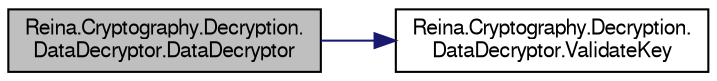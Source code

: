 digraph "Reina.Cryptography.Decryption.DataDecryptor.DataDecryptor"
{
 // LATEX_PDF_SIZE
  edge [fontname="FreeSans",fontsize="10",labelfontname="FreeSans",labelfontsize="10"];
  node [fontname="FreeSans",fontsize="10",shape=record];
  rankdir="LR";
  Node1 [label="Reina.Cryptography.Decryption.\lDataDecryptor.DataDecryptor",height=0.2,width=0.4,color="black", fillcolor="grey75", style="filled", fontcolor="black",tooltip="Initializes a new instance of the DataDecryptor class with the specified keys for Twofish,..."];
  Node1 -> Node2 [color="midnightblue",fontsize="10",style="solid",fontname="FreeSans"];
  Node2 [label="Reina.Cryptography.Decryption.\lDataDecryptor.ValidateKey",height=0.2,width=0.4,color="black", fillcolor="white", style="filled",URL="$class_reina_1_1_cryptography_1_1_decryption_1_1_data_decryptor.html#a818e4e26e16a66fabc6b52f8e191ec99",tooltip="Validates the length of the provided cryptographic key."];
}
